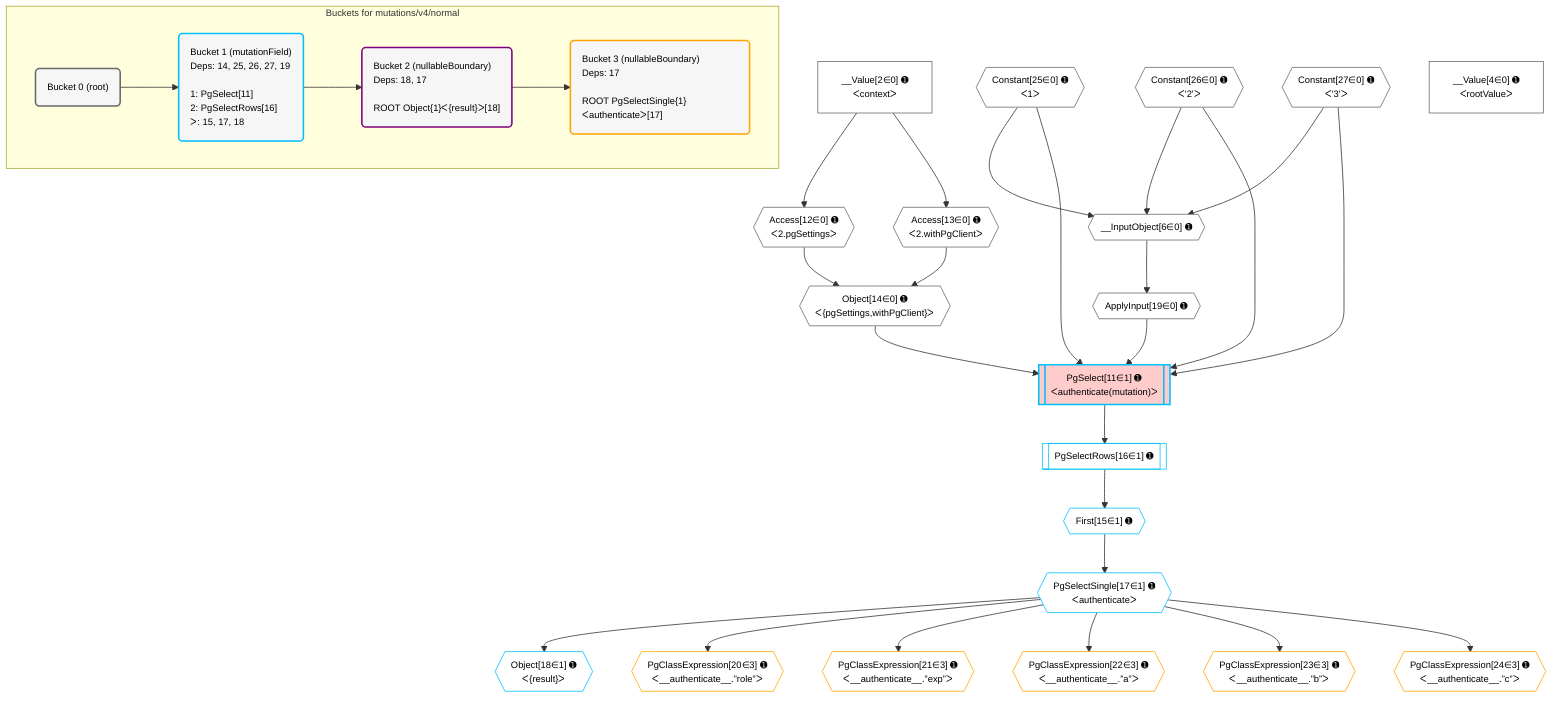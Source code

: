 %%{init: {'themeVariables': { 'fontSize': '12px'}}}%%
graph TD
    classDef path fill:#eee,stroke:#000,color:#000
    classDef plan fill:#fff,stroke-width:1px,color:#000
    classDef itemplan fill:#fff,stroke-width:2px,color:#000
    classDef unbatchedplan fill:#dff,stroke-width:1px,color:#000
    classDef sideeffectplan fill:#fcc,stroke-width:2px,color:#000
    classDef bucket fill:#f6f6f6,color:#000,stroke-width:2px,text-align:left


    %% plan dependencies
    __InputObject6{{"__InputObject[6∈0] ➊"}}:::plan
    Constant25{{"Constant[25∈0] ➊<br />ᐸ1ᐳ"}}:::plan
    Constant26{{"Constant[26∈0] ➊<br />ᐸ'2'ᐳ"}}:::plan
    Constant27{{"Constant[27∈0] ➊<br />ᐸ'3'ᐳ"}}:::plan
    Constant25 & Constant26 & Constant27 --> __InputObject6
    Object14{{"Object[14∈0] ➊<br />ᐸ{pgSettings,withPgClient}ᐳ"}}:::plan
    Access12{{"Access[12∈0] ➊<br />ᐸ2.pgSettingsᐳ"}}:::plan
    Access13{{"Access[13∈0] ➊<br />ᐸ2.withPgClientᐳ"}}:::plan
    Access12 & Access13 --> Object14
    __Value2["__Value[2∈0] ➊<br />ᐸcontextᐳ"]:::plan
    __Value2 --> Access12
    __Value2 --> Access13
    ApplyInput19{{"ApplyInput[19∈0] ➊"}}:::plan
    __InputObject6 --> ApplyInput19
    __Value4["__Value[4∈0] ➊<br />ᐸrootValueᐳ"]:::plan
    PgSelect11[["PgSelect[11∈1] ➊<br />ᐸauthenticate(mutation)ᐳ"]]:::sideeffectplan
    Object14 & Constant25 & Constant26 & Constant27 & ApplyInput19 --> PgSelect11
    First15{{"First[15∈1] ➊"}}:::plan
    PgSelectRows16[["PgSelectRows[16∈1] ➊"]]:::plan
    PgSelectRows16 --> First15
    PgSelect11 --> PgSelectRows16
    PgSelectSingle17{{"PgSelectSingle[17∈1] ➊<br />ᐸauthenticateᐳ"}}:::plan
    First15 --> PgSelectSingle17
    Object18{{"Object[18∈1] ➊<br />ᐸ{result}ᐳ"}}:::plan
    PgSelectSingle17 --> Object18
    PgClassExpression20{{"PgClassExpression[20∈3] ➊<br />ᐸ__authenticate__.”role”ᐳ"}}:::plan
    PgSelectSingle17 --> PgClassExpression20
    PgClassExpression21{{"PgClassExpression[21∈3] ➊<br />ᐸ__authenticate__.”exp”ᐳ"}}:::plan
    PgSelectSingle17 --> PgClassExpression21
    PgClassExpression22{{"PgClassExpression[22∈3] ➊<br />ᐸ__authenticate__.”a”ᐳ"}}:::plan
    PgSelectSingle17 --> PgClassExpression22
    PgClassExpression23{{"PgClassExpression[23∈3] ➊<br />ᐸ__authenticate__.”b”ᐳ"}}:::plan
    PgSelectSingle17 --> PgClassExpression23
    PgClassExpression24{{"PgClassExpression[24∈3] ➊<br />ᐸ__authenticate__.”c”ᐳ"}}:::plan
    PgSelectSingle17 --> PgClassExpression24

    %% define steps

    subgraph "Buckets for mutations/v4/normal"
    Bucket0("Bucket 0 (root)"):::bucket
    classDef bucket0 stroke:#696969
    class Bucket0,__Value2,__Value4,__InputObject6,Access12,Access13,Object14,ApplyInput19,Constant25,Constant26,Constant27 bucket0
    Bucket1("Bucket 1 (mutationField)<br />Deps: 14, 25, 26, 27, 19<br /><br />1: PgSelect[11]<br />2: PgSelectRows[16]<br />ᐳ: 15, 17, 18"):::bucket
    classDef bucket1 stroke:#00bfff
    class Bucket1,PgSelect11,First15,PgSelectRows16,PgSelectSingle17,Object18 bucket1
    Bucket2("Bucket 2 (nullableBoundary)<br />Deps: 18, 17<br /><br />ROOT Object{1}ᐸ{result}ᐳ[18]"):::bucket
    classDef bucket2 stroke:#7f007f
    class Bucket2 bucket2
    Bucket3("Bucket 3 (nullableBoundary)<br />Deps: 17<br /><br />ROOT PgSelectSingle{1}ᐸauthenticateᐳ[17]"):::bucket
    classDef bucket3 stroke:#ffa500
    class Bucket3,PgClassExpression20,PgClassExpression21,PgClassExpression22,PgClassExpression23,PgClassExpression24 bucket3
    Bucket0 --> Bucket1
    Bucket1 --> Bucket2
    Bucket2 --> Bucket3
    end